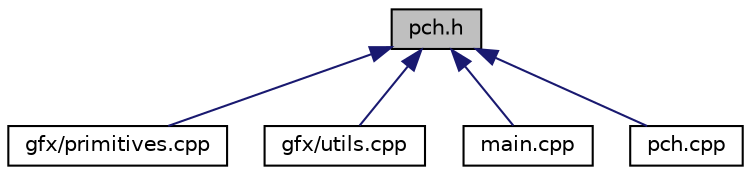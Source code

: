digraph "pch.h"
{
  edge [fontname="Helvetica",fontsize="10",labelfontname="Helvetica",labelfontsize="10"];
  node [fontname="Helvetica",fontsize="10",shape=record];
  Node1 [label="pch.h",height=0.2,width=0.4,color="black", fillcolor="grey75", style="filled", fontcolor="black"];
  Node1 -> Node2 [dir="back",color="midnightblue",fontsize="10",style="solid",fontname="Helvetica"];
  Node2 [label="gfx/primitives.cpp",height=0.2,width=0.4,color="black", fillcolor="white", style="filled",URL="$primitives_8cpp.html"];
  Node1 -> Node3 [dir="back",color="midnightblue",fontsize="10",style="solid",fontname="Helvetica"];
  Node3 [label="gfx/utils.cpp",height=0.2,width=0.4,color="black", fillcolor="white", style="filled",URL="$utils_8cpp.html"];
  Node1 -> Node4 [dir="back",color="midnightblue",fontsize="10",style="solid",fontname="Helvetica"];
  Node4 [label="main.cpp",height=0.2,width=0.4,color="black", fillcolor="white", style="filled",URL="$main_8cpp.html",tooltip="The entry point of the entire assignment. Choose exercises from here.  g++ gfx/*.cpp pch..."];
  Node1 -> Node5 [dir="back",color="midnightblue",fontsize="10",style="solid",fontname="Helvetica"];
  Node5 [label="pch.cpp",height=0.2,width=0.4,color="black", fillcolor="white", style="filled",URL="$pch_8cpp.html"];
}
